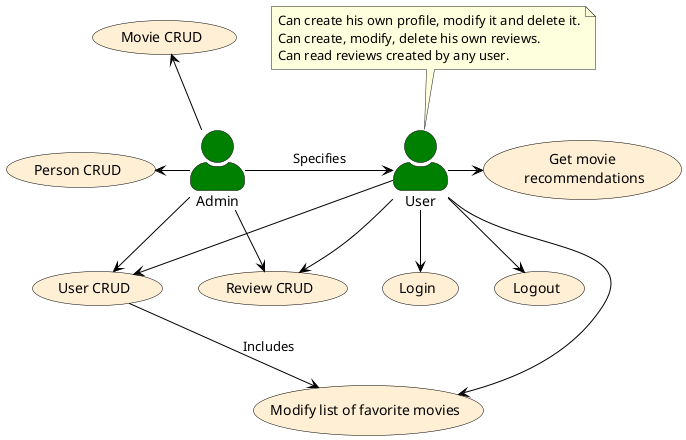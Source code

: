 @startuml

'https://plantuml.com/use-case-diagram
skinparam actorStyle awesome

skinparam usecase {
    BackgroundColor PapayaWhip
    BorderColor Black
}

skinparam Actor {
    BackgroundColor Green
    BorderColor Black
}

skinparam Arrow {
    Color Black
}

:Admin:
:User:

(Person CRUD)
(Movie CRUD)
(User CRUD)
(Review CRUD)
(Modify list of favorite movies) as fav

(Get movie\n recommendations) as recommend

(Login)
(Logout)

Admin -up->(Review CRUD)
Admin -right-> (User CRUD)
Admin -left-> (Person CRUD)
Admin -up-> (Movie CRUD)
User --> (User CRUD)
User --> (Review CRUD)
User --> fav
(User CRUD) --> fav : Includes

User -right-> recommend

User --> (Login)
User --> (Logout)


'Generalization
Admin -> User : Specifies

note top of User
    Can create his own profile, modify it and delete it.
    Can create, modify, delete his own reviews.
    Can read reviews created by any user.
end note

@enduml